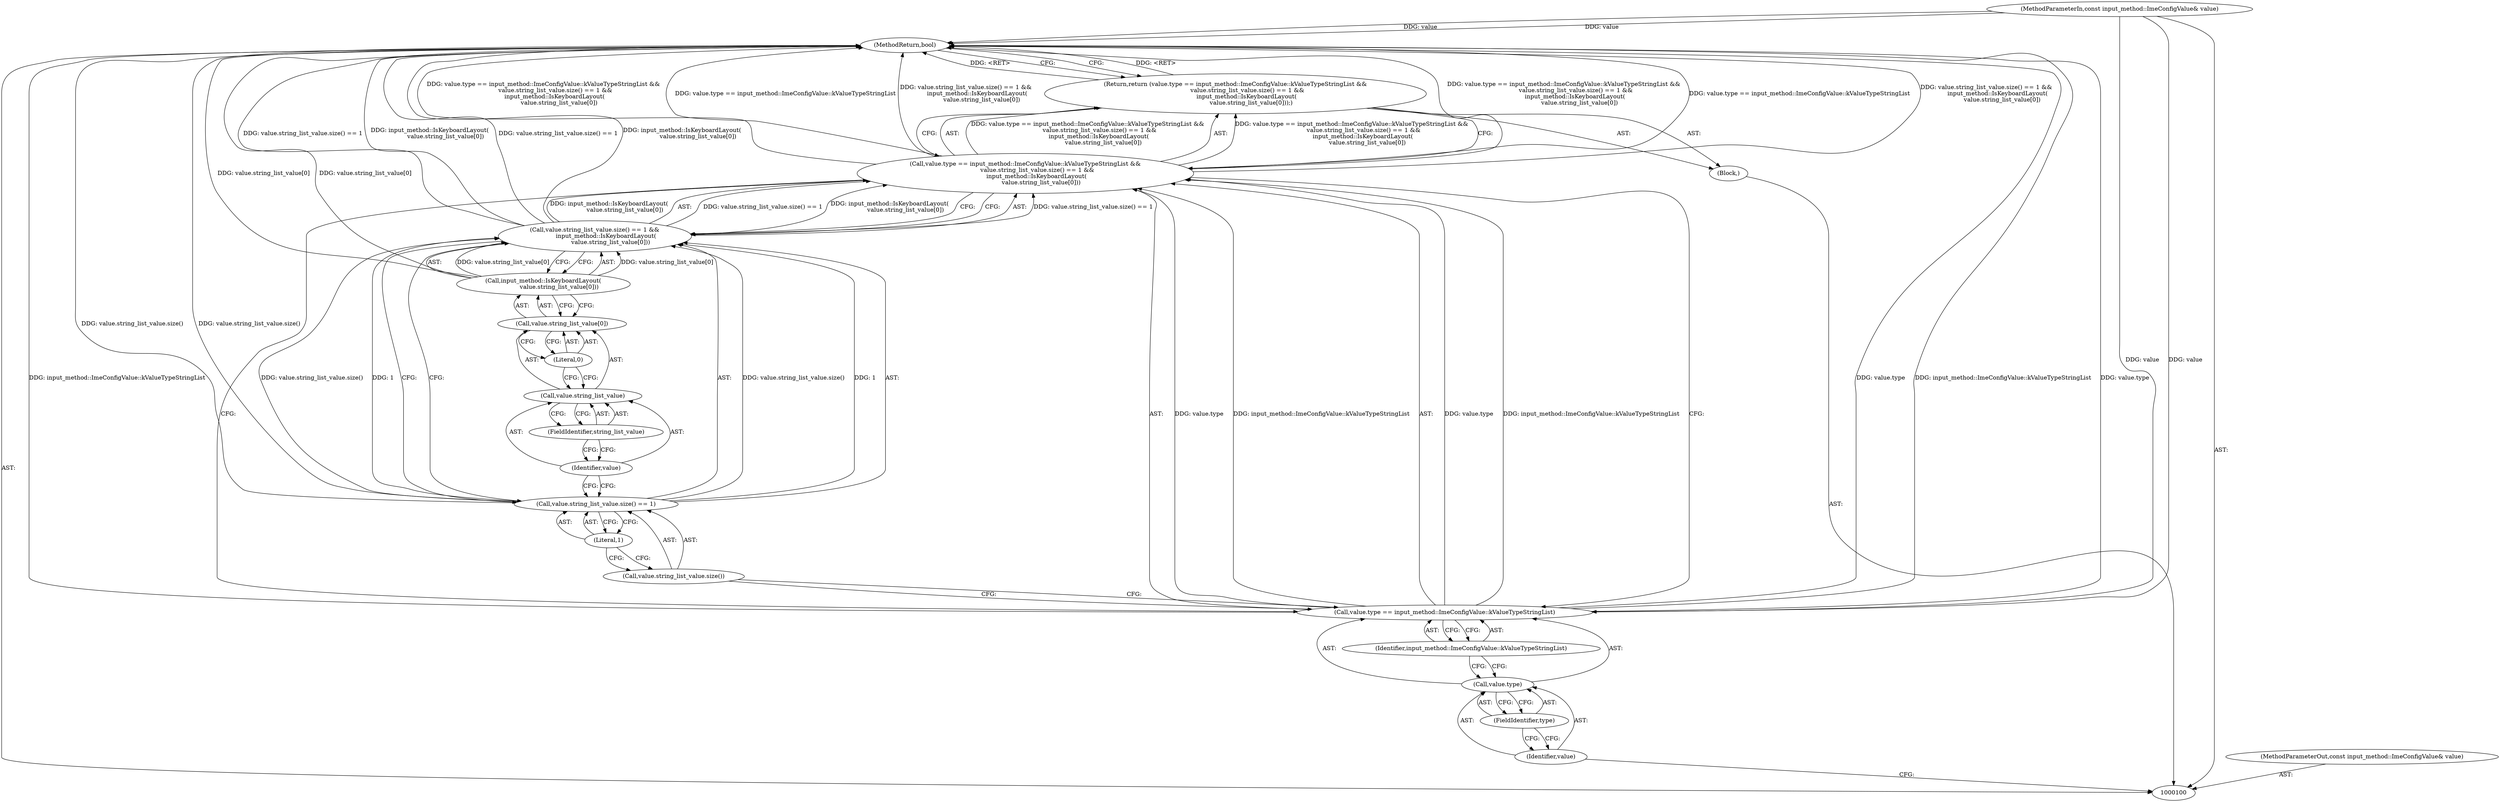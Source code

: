 digraph "0_Chrome_dc7b094a338c6c521f918f478e993f0f74bbea0d_7" {
"1000120" [label="(MethodReturn,bool)"];
"1000102" [label="(Block,)"];
"1000101" [label="(MethodParameterIn,const input_method::ImeConfigValue& value)"];
"1000154" [label="(MethodParameterOut,const input_method::ImeConfigValue& value)"];
"1000104" [label="(Call,value.type == input_method::ImeConfigValue::kValueTypeStringList &&\n             value.string_list_value.size() == 1 &&\n            input_method::IsKeyboardLayout(\n                 value.string_list_value[0]))"];
"1000105" [label="(Call,value.type == input_method::ImeConfigValue::kValueTypeStringList)"];
"1000106" [label="(Call,value.type)"];
"1000107" [label="(Identifier,value)"];
"1000108" [label="(FieldIdentifier,type)"];
"1000109" [label="(Identifier,input_method::ImeConfigValue::kValueTypeStringList)"];
"1000103" [label="(Return,return (value.type == input_method::ImeConfigValue::kValueTypeStringList &&\n             value.string_list_value.size() == 1 &&\n            input_method::IsKeyboardLayout(\n                 value.string_list_value[0]));)"];
"1000110" [label="(Call,value.string_list_value.size() == 1 &&\n            input_method::IsKeyboardLayout(\n                 value.string_list_value[0]))"];
"1000111" [label="(Call,value.string_list_value.size() == 1)"];
"1000112" [label="(Call,value.string_list_value.size())"];
"1000113" [label="(Literal,1)"];
"1000114" [label="(Call,input_method::IsKeyboardLayout(\n                 value.string_list_value[0]))"];
"1000115" [label="(Call,value.string_list_value[0])"];
"1000116" [label="(Call,value.string_list_value)"];
"1000117" [label="(Identifier,value)"];
"1000118" [label="(FieldIdentifier,string_list_value)"];
"1000119" [label="(Literal,0)"];
"1000120" -> "1000100"  [label="AST: "];
"1000120" -> "1000103"  [label="CFG: "];
"1000104" -> "1000120"  [label="DDG: value.type == input_method::ImeConfigValue::kValueTypeStringList &&\n             value.string_list_value.size() == 1 &&\n            input_method::IsKeyboardLayout(\n                 value.string_list_value[0])"];
"1000104" -> "1000120"  [label="DDG: value.type == input_method::ImeConfigValue::kValueTypeStringList"];
"1000104" -> "1000120"  [label="DDG: value.string_list_value.size() == 1 &&\n            input_method::IsKeyboardLayout(\n                 value.string_list_value[0])"];
"1000110" -> "1000120"  [label="DDG: input_method::IsKeyboardLayout(\n                 value.string_list_value[0])"];
"1000110" -> "1000120"  [label="DDG: value.string_list_value.size() == 1"];
"1000114" -> "1000120"  [label="DDG: value.string_list_value[0]"];
"1000111" -> "1000120"  [label="DDG: value.string_list_value.size()"];
"1000101" -> "1000120"  [label="DDG: value"];
"1000105" -> "1000120"  [label="DDG: value.type"];
"1000105" -> "1000120"  [label="DDG: input_method::ImeConfigValue::kValueTypeStringList"];
"1000103" -> "1000120"  [label="DDG: <RET>"];
"1000102" -> "1000100"  [label="AST: "];
"1000103" -> "1000102"  [label="AST: "];
"1000101" -> "1000100"  [label="AST: "];
"1000101" -> "1000120"  [label="DDG: value"];
"1000101" -> "1000105"  [label="DDG: value"];
"1000154" -> "1000100"  [label="AST: "];
"1000104" -> "1000103"  [label="AST: "];
"1000104" -> "1000105"  [label="CFG: "];
"1000104" -> "1000110"  [label="CFG: "];
"1000105" -> "1000104"  [label="AST: "];
"1000110" -> "1000104"  [label="AST: "];
"1000103" -> "1000104"  [label="CFG: "];
"1000104" -> "1000120"  [label="DDG: value.type == input_method::ImeConfigValue::kValueTypeStringList &&\n             value.string_list_value.size() == 1 &&\n            input_method::IsKeyboardLayout(\n                 value.string_list_value[0])"];
"1000104" -> "1000120"  [label="DDG: value.type == input_method::ImeConfigValue::kValueTypeStringList"];
"1000104" -> "1000120"  [label="DDG: value.string_list_value.size() == 1 &&\n            input_method::IsKeyboardLayout(\n                 value.string_list_value[0])"];
"1000104" -> "1000103"  [label="DDG: value.type == input_method::ImeConfigValue::kValueTypeStringList &&\n             value.string_list_value.size() == 1 &&\n            input_method::IsKeyboardLayout(\n                 value.string_list_value[0])"];
"1000105" -> "1000104"  [label="DDG: value.type"];
"1000105" -> "1000104"  [label="DDG: input_method::ImeConfigValue::kValueTypeStringList"];
"1000110" -> "1000104"  [label="DDG: value.string_list_value.size() == 1"];
"1000110" -> "1000104"  [label="DDG: input_method::IsKeyboardLayout(\n                 value.string_list_value[0])"];
"1000105" -> "1000104"  [label="AST: "];
"1000105" -> "1000109"  [label="CFG: "];
"1000106" -> "1000105"  [label="AST: "];
"1000109" -> "1000105"  [label="AST: "];
"1000112" -> "1000105"  [label="CFG: "];
"1000104" -> "1000105"  [label="CFG: "];
"1000105" -> "1000120"  [label="DDG: value.type"];
"1000105" -> "1000120"  [label="DDG: input_method::ImeConfigValue::kValueTypeStringList"];
"1000105" -> "1000104"  [label="DDG: value.type"];
"1000105" -> "1000104"  [label="DDG: input_method::ImeConfigValue::kValueTypeStringList"];
"1000101" -> "1000105"  [label="DDG: value"];
"1000106" -> "1000105"  [label="AST: "];
"1000106" -> "1000108"  [label="CFG: "];
"1000107" -> "1000106"  [label="AST: "];
"1000108" -> "1000106"  [label="AST: "];
"1000109" -> "1000106"  [label="CFG: "];
"1000107" -> "1000106"  [label="AST: "];
"1000107" -> "1000100"  [label="CFG: "];
"1000108" -> "1000107"  [label="CFG: "];
"1000108" -> "1000106"  [label="AST: "];
"1000108" -> "1000107"  [label="CFG: "];
"1000106" -> "1000108"  [label="CFG: "];
"1000109" -> "1000105"  [label="AST: "];
"1000109" -> "1000106"  [label="CFG: "];
"1000105" -> "1000109"  [label="CFG: "];
"1000103" -> "1000102"  [label="AST: "];
"1000103" -> "1000104"  [label="CFG: "];
"1000104" -> "1000103"  [label="AST: "];
"1000120" -> "1000103"  [label="CFG: "];
"1000103" -> "1000120"  [label="DDG: <RET>"];
"1000104" -> "1000103"  [label="DDG: value.type == input_method::ImeConfigValue::kValueTypeStringList &&\n             value.string_list_value.size() == 1 &&\n            input_method::IsKeyboardLayout(\n                 value.string_list_value[0])"];
"1000110" -> "1000104"  [label="AST: "];
"1000110" -> "1000111"  [label="CFG: "];
"1000110" -> "1000114"  [label="CFG: "];
"1000111" -> "1000110"  [label="AST: "];
"1000114" -> "1000110"  [label="AST: "];
"1000104" -> "1000110"  [label="CFG: "];
"1000110" -> "1000120"  [label="DDG: input_method::IsKeyboardLayout(\n                 value.string_list_value[0])"];
"1000110" -> "1000120"  [label="DDG: value.string_list_value.size() == 1"];
"1000110" -> "1000104"  [label="DDG: value.string_list_value.size() == 1"];
"1000110" -> "1000104"  [label="DDG: input_method::IsKeyboardLayout(\n                 value.string_list_value[0])"];
"1000111" -> "1000110"  [label="DDG: value.string_list_value.size()"];
"1000111" -> "1000110"  [label="DDG: 1"];
"1000114" -> "1000110"  [label="DDG: value.string_list_value[0]"];
"1000111" -> "1000110"  [label="AST: "];
"1000111" -> "1000113"  [label="CFG: "];
"1000112" -> "1000111"  [label="AST: "];
"1000113" -> "1000111"  [label="AST: "];
"1000117" -> "1000111"  [label="CFG: "];
"1000110" -> "1000111"  [label="CFG: "];
"1000111" -> "1000120"  [label="DDG: value.string_list_value.size()"];
"1000111" -> "1000110"  [label="DDG: value.string_list_value.size()"];
"1000111" -> "1000110"  [label="DDG: 1"];
"1000112" -> "1000111"  [label="AST: "];
"1000112" -> "1000105"  [label="CFG: "];
"1000113" -> "1000112"  [label="CFG: "];
"1000113" -> "1000111"  [label="AST: "];
"1000113" -> "1000112"  [label="CFG: "];
"1000111" -> "1000113"  [label="CFG: "];
"1000114" -> "1000110"  [label="AST: "];
"1000114" -> "1000115"  [label="CFG: "];
"1000115" -> "1000114"  [label="AST: "];
"1000110" -> "1000114"  [label="CFG: "];
"1000114" -> "1000120"  [label="DDG: value.string_list_value[0]"];
"1000114" -> "1000110"  [label="DDG: value.string_list_value[0]"];
"1000115" -> "1000114"  [label="AST: "];
"1000115" -> "1000119"  [label="CFG: "];
"1000116" -> "1000115"  [label="AST: "];
"1000119" -> "1000115"  [label="AST: "];
"1000114" -> "1000115"  [label="CFG: "];
"1000116" -> "1000115"  [label="AST: "];
"1000116" -> "1000118"  [label="CFG: "];
"1000117" -> "1000116"  [label="AST: "];
"1000118" -> "1000116"  [label="AST: "];
"1000119" -> "1000116"  [label="CFG: "];
"1000117" -> "1000116"  [label="AST: "];
"1000117" -> "1000111"  [label="CFG: "];
"1000118" -> "1000117"  [label="CFG: "];
"1000118" -> "1000116"  [label="AST: "];
"1000118" -> "1000117"  [label="CFG: "];
"1000116" -> "1000118"  [label="CFG: "];
"1000119" -> "1000115"  [label="AST: "];
"1000119" -> "1000116"  [label="CFG: "];
"1000115" -> "1000119"  [label="CFG: "];
}
